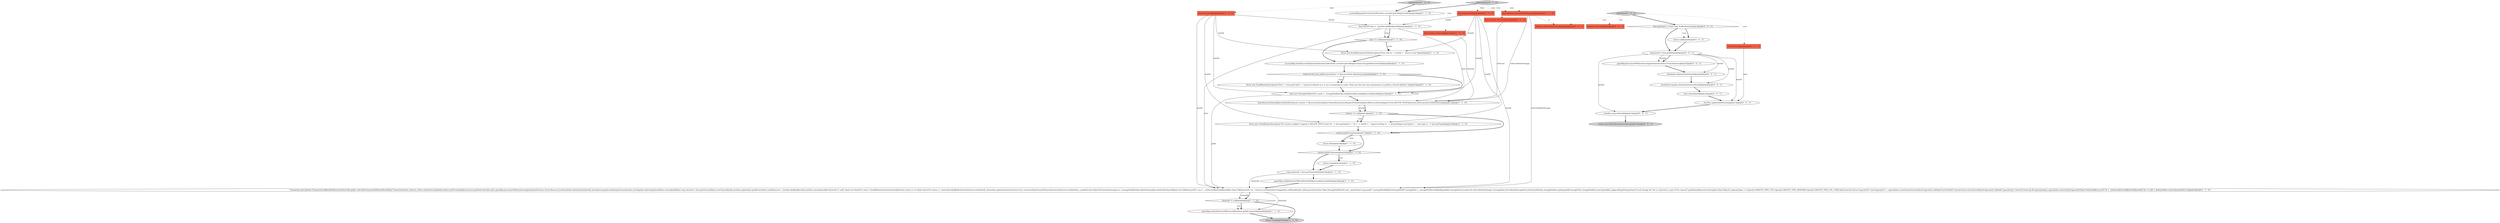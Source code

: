 digraph {
3 [style = filled, label = "answer == null@@@14@@@['1', '1', '0']", fillcolor = white, shape = diamond image = "AAA0AAABBB1BBB"];
4 [style = filled, label = "final ResourceStateAdapter.DeleteHostAnswer answer = (ResourceStateAdapter.DeleteHostAnswer)dispatchToStateAdapters(ResourceStateAdapter.Event.DELETE_HOST,false,host,isForced,isForceDeleteStorage)@@@13@@@['1', '1', '0']", fillcolor = white, shape = ellipse image = "AAA0AAABBB1BBB"];
9 [style = filled, label = "_accountMgr.getActiveUser(CallContext.current().getCallingUserId())@@@3@@@['1', '1', '0']", fillcolor = white, shape = ellipse image = "AAA0AAABBB1BBB"];
18 [style = filled, label = "final HostVO host = _hostDao.findById(hostId)@@@4@@@['1', '1', '0']", fillcolor = white, shape = ellipse image = "AAA0AAABBB1BBB"];
38 [style = filled, label = "boolean isForceDeleteStorage@@@2@@@['0', '0', '1']", fillcolor = tomato, shape = box image = "AAA0AAABBB3BBB"];
29 [style = filled, label = "_detailsDao.deleteDetails(hostId)@@@8@@@['0', '0', '1']", fillcolor = white, shape = ellipse image = "AAA0AAABBB3BBB"];
13 [style = filled, label = "final List<StoragePoolHostVO> pools = _storagePoolHostDao.listByHostIdIncludingRemoved(hostId)@@@12@@@['1', '1', '0']", fillcolor = white, shape = ellipse image = "AAA0AAABBB1BBB"];
7 [style = filled, label = "answer.getIsException()@@@17@@@['1', '1', '0']", fillcolor = white, shape = diamond image = "AAA0AAABBB1BBB"];
28 [style = filled, label = "_hostDao.remove(hostId)@@@12@@@['0', '0', '1']", fillcolor = white, shape = ellipse image = "AAA0AAABBB3BBB"];
33 [style = filled, label = "return null@@@4@@@['0', '0', '1']", fillcolor = white, shape = ellipse image = "AAA0AAABBB3BBB"];
2 [style = filled, label = "return false@@@18@@@['1', '1', '0']", fillcolor = white, shape = ellipse image = "AAA0AAABBB1BBB"];
41 [style = filled, label = "_hostGpuGroupsDao.deleteGpuEntries(hostId)@@@9@@@['0', '0', '1']", fillcolor = white, shape = ellipse image = "AAA0AAABBB3BBB"];
23 [style = filled, label = "_agentMgr.notifyMonitorsOfRemovedHost(host.getId(),clusterId)@@@85@@@['1', '1', '0']", fillcolor = white, shape = ellipse image = "AAA0AAABBB1BBB"];
39 [style = filled, label = "long hostId = host.getId()@@@6@@@['0', '0', '1']", fillcolor = white, shape = ellipse image = "AAA0AAABBB3BBB"];
26 [style = filled, label = "final long hostId@@@2@@@['0', '1', '0']", fillcolor = tomato, shape = box image = "AAA0AAABBB2BBB"];
30 [style = filled, label = "boolean isForced@@@2@@@['0', '0', '1']", fillcolor = tomato, shape = box image = "AAA0AAABBB3BBB"];
31 [style = filled, label = "deleteHost['0', '0', '1']", fillcolor = lightgray, shape = diamond image = "AAA0AAABBB3BBB"];
10 [style = filled, label = "clusterId != null@@@84@@@['1', '1', '0']", fillcolor = white, shape = diamond image = "AAA0AAABBB1BBB"];
1 [style = filled, label = "final long hostId@@@2@@@['1', '0', '0']", fillcolor = tomato, shape = box image = "AAA0AAABBB1BBB"];
19 [style = filled, label = "host == null@@@5@@@['1', '1', '0']", fillcolor = white, shape = diamond image = "AAA0AAABBB1BBB"];
32 [style = filled, label = "_agentMgr.disconnectWithoutInvestigation(hostId,Status.Event.Remove)@@@7@@@['0', '0', '1']", fillcolor = white, shape = ellipse image = "AAA0AAABBB3BBB"];
11 [style = filled, label = "Long clusterId = host.getClusterId()@@@23@@@['1', '1', '0']", fillcolor = white, shape = ellipse image = "AAA0AAABBB1BBB"];
24 [style = filled, label = "return true@@@87@@@['1', '1', '0']", fillcolor = lightgray, shape = ellipse image = "AAA0AAABBB1BBB"];
17 [style = filled, label = "final boolean isForceDeleteStorage@@@2@@@['1', '1', '0']", fillcolor = tomato, shape = box image = "AAA0AAABBB1BBB"];
5 [style = filled, label = "!isForced && host.getResourceState() != ResourceState.Maintenance@@@9@@@['1', '1', '0']", fillcolor = white, shape = diamond image = "AAA0AAABBB1BBB"];
37 [style = filled, label = "HostVO host@@@2@@@['0', '0', '1']", fillcolor = tomato, shape = box image = "AAA0AAABBB3BBB"];
15 [style = filled, label = "!answer.getIsContinue()@@@20@@@['1', '1', '0']", fillcolor = white, shape = diamond image = "AAA0AAABBB1BBB"];
6 [style = filled, label = "final boolean isForced@@@2@@@['1', '0', '0']", fillcolor = tomato, shape = box image = "AAA0AAABBB1BBB"];
27 [style = filled, label = "final boolean isForced@@@2@@@['0', '1', '0']", fillcolor = tomato, shape = box image = "AAA0AAABBB2BBB"];
14 [style = filled, label = "_accountMgr.checkAccessAndSpecifyAuthority(CallContext.current().getCallingAccount(),host.getDataCenterId())@@@8@@@['1', '1', '0']", fillcolor = white, shape = ellipse image = "AAA0AAABBB1BBB"];
21 [style = filled, label = "throw new CloudRuntimeException(\"Host \" + host.getUuid() + \" cannot be deleted as it is not in maintenance mode. Either put the host into maintenance or perform a forced deletion.\")@@@10@@@['1', '1', '0']", fillcolor = white, shape = ellipse image = "AAA0AAABBB1BBB"];
22 [style = filled, label = "throw new CloudRuntimeException(\"No resource adapter respond to DELETE_HOST event for \" + host.getName() + \" id = \" + hostId + \", hypervisorType is \" + host.getHypervisorType() + \", host type is \" + host.getType())@@@15@@@['1', '1', '0']", fillcolor = white, shape = ellipse image = "AAA0AAABBB1BBB"];
35 [style = filled, label = "_hostDao.update(hostId,host)@@@11@@@['0', '0', '1']", fillcolor = white, shape = ellipse image = "AAA0AAABBB3BBB"];
12 [style = filled, label = "_agentMgr.notifyMonitorsOfHostAboutToBeRemoved(host.getId())@@@24@@@['1', '1', '0']", fillcolor = white, shape = ellipse image = "AAA0AAABBB1BBB"];
25 [style = filled, label = "doDeleteHost['0', '1', '0']", fillcolor = lightgray, shape = diamond image = "AAA0AAABBB2BBB"];
40 [style = filled, label = "host.getType() != Host.Type.TrafficMonitor@@@3@@@['0', '0', '1']", fillcolor = white, shape = diamond image = "AAA0AAABBB3BBB"];
36 [style = filled, label = "return new DeleteHostAnswer(false)@@@13@@@['0', '0', '1']", fillcolor = lightgray, shape = ellipse image = "AAA0AAABBB3BBB"];
34 [style = filled, label = "host.setGuid(null)@@@10@@@['0', '0', '1']", fillcolor = white, shape = ellipse image = "AAA0AAABBB3BBB"];
16 [style = filled, label = "doDeleteHost['1', '0', '0']", fillcolor = lightgray, shape = diamond image = "AAA0AAABBB1BBB"];
8 [style = filled, label = "Transaction.execute(new TransactionCallbackNoReturn(){@Override public void doInTransactionWithoutResult(final TransactionStatus status){_dcDao.releasePrivateIpAddress(host.getPrivateIpAddress(),host.getDataCenterId(),null)_agentMgr.disconnectWithoutInvestigation(hostId,Status.Event.Remove)_hostDetailsDao.deleteDetails(hostId)_hostGpuGroupsDao.deleteGpuEntries(hostId)_hostTagsDao.deleteTags(hostId)host.setGuid(null)final Long clusterId = host.getClusterId()host.setClusterId(null)_hostDao.update(host.getId(),host)Host hostRemoved = _hostDao.findById(hostId)_hostDao.remove(hostId)if (clusterId != null) {final List<HostVO> hosts = listAllHostsInCluster(clusterId)if (hosts.size() == 0) {final ClusterVO cluster = _clusterDao.findById(clusterId)cluster.setGuid(null)_clusterDao.update(clusterId,cluster)}}try {resourceStateTransitTo(host,ResourceState.Event.DeleteHost,_nodeId)}catch (final NoTransitionException e) _storagePoolHostDao.deletePrimaryRecordsForHost(hostId)final List<VMInstanceVO> vms = _vmDao.listByHostId(hostId)for (final VMInstanceVO vm : vms){vm.setState(State.Stopped)vm.setHostId(null)_vmDao.persist(vm)}for (final StoragePoolHostVO pool : pools){final Long poolId = pool.getPoolId()final StoragePoolVO storagePool = _storagePoolDao.findById(poolId)if (storagePool.isLocal() && isForceDeleteStorage) {storagePool.setUuid(null)storagePool.setClusterId(null)_storagePoolDao.update(poolId,storagePool)_storagePoolDao.remove(poolId)s_logger.debug(String.format(\"Local storage (id: %s( is removed as a part of %s removal\",poolId,hostRemoved.toString()))}}final Object(( capacityTypes = {Capacity.CAPACITY_TYPE_CPU,Capacity.CAPACITY_TYPE_MEMORY,Capacity.CAPACITY_TYPE_CPU_CORE}final SearchCriteria<CapacityVO> hostCapacitySC = _capacityDao.createSearchCriteria()hostCapacitySC.addAnd(\"hostOrPoolId\",SearchCriteria.Op.EQ,hostId)hostCapacitySC.addAnd(\"capacityType\",SearchCriteria.Op.IN,capacityTypes)_capacityDao.remove(hostCapacitySC)final DedicatedResourceVO dr = _dedicatedDao.findByHostId(hostId)if (dr != null) {_dedicatedDao.remove(dr.getId())}}})@@@25@@@['1', '1', '0']", fillcolor = white, shape = ellipse image = "AAA0AAABBB1BBB"];
0 [style = filled, label = "throw new InvalidParameterValueException(\"Host with id \" + hostId + \" doesn't exist\")@@@6@@@['1', '1', '0']", fillcolor = white, shape = ellipse image = "AAA0AAABBB1BBB"];
20 [style = filled, label = "return true@@@21@@@['1', '1', '0']", fillcolor = white, shape = ellipse image = "AAA0AAABBB1BBB"];
9->18 [style = bold, label=""];
14->5 [style = bold, label=""];
17->4 [style = solid, label="isForceDeleteStorage"];
18->19 [style = solid, label="host"];
19->0 [style = dotted, label="true"];
7->2 [style = dotted, label="true"];
18->8 [style = solid, label="host"];
26->13 [style = solid, label="hostId"];
39->29 [style = solid, label="hostId"];
8->23 [style = solid, label="clusterId"];
3->22 [style = dotted, label="true"];
13->8 [style = solid, label="pools"];
11->12 [style = bold, label=""];
13->4 [style = bold, label=""];
10->24 [style = bold, label=""];
1->0 [style = solid, label="hostId"];
10->23 [style = bold, label=""];
31->40 [style = bold, label=""];
23->24 [style = bold, label=""];
5->21 [style = dotted, label="true"];
26->22 [style = solid, label="hostId"];
39->28 [style = solid, label="hostId"];
26->18 [style = solid, label="hostId"];
39->32 [style = bold, label=""];
4->3 [style = solid, label="answer"];
40->33 [style = bold, label=""];
1->8 [style = solid, label="hostId"];
1->18 [style = solid, label="hostId"];
27->4 [style = solid, label="isForced"];
39->41 [style = solid, label="hostId"];
19->0 [style = bold, label=""];
18->4 [style = solid, label="host"];
29->41 [style = bold, label=""];
25->26 [style = dotted, label="true"];
39->35 [style = solid, label="hostId"];
3->7 [style = bold, label=""];
16->1 [style = dotted, label="true"];
35->28 [style = bold, label=""];
26->8 [style = solid, label="hostId"];
25->17 [style = dotted, label="true"];
5->13 [style = bold, label=""];
1->13 [style = solid, label="hostId"];
16->6 [style = dotted, label="true"];
8->10 [style = solid, label="clusterId"];
25->27 [style = dotted, label="true"];
11->8 [style = solid, label="clusterId"];
40->33 [style = dotted, label="true"];
28->36 [style = bold, label=""];
33->39 [style = bold, label=""];
5->21 [style = bold, label=""];
18->19 [style = bold, label=""];
15->11 [style = bold, label=""];
31->37 [style = dotted, label="true"];
17->38 [style = dashed, label="0"];
22->7 [style = bold, label=""];
15->20 [style = dotted, label="true"];
21->13 [style = bold, label=""];
39->32 [style = solid, label="hostId"];
31->30 [style = dotted, label="true"];
31->38 [style = dotted, label="true"];
37->35 [style = solid, label="host"];
15->20 [style = bold, label=""];
25->9 [style = bold, label=""];
10->23 [style = dotted, label="true"];
17->8 [style = solid, label="isForceDeleteStorage"];
3->22 [style = bold, label=""];
7->15 [style = bold, label=""];
19->14 [style = bold, label=""];
16->9 [style = bold, label=""];
26->0 [style = solid, label="hostId"];
40->39 [style = bold, label=""];
6->4 [style = solid, label="isForced"];
41->34 [style = bold, label=""];
0->14 [style = bold, label=""];
32->29 [style = bold, label=""];
34->35 [style = bold, label=""];
16->17 [style = dotted, label="true"];
12->8 [style = bold, label=""];
4->3 [style = bold, label=""];
2->15 [style = bold, label=""];
8->10 [style = bold, label=""];
1->22 [style = solid, label="hostId"];
20->11 [style = bold, label=""];
7->2 [style = bold, label=""];
}
